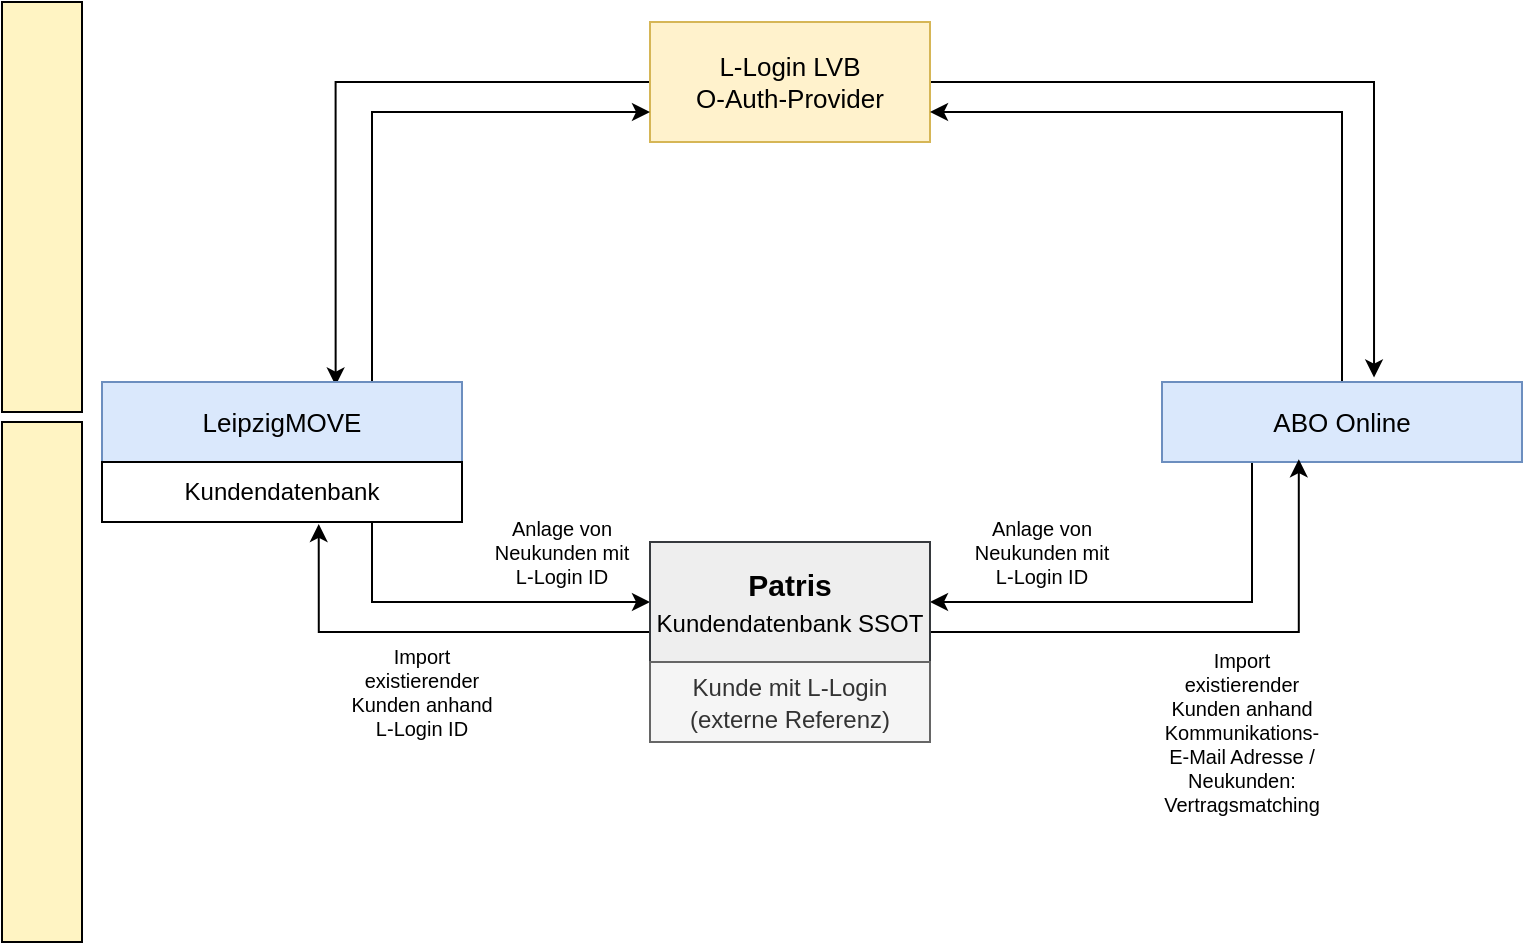 <mxfile version="15.9.1" type="github">
  <diagram id="EeyirNso1dYLTO-C0qxC" name="Page-1">
    <mxGraphModel dx="1038" dy="547" grid="1" gridSize="10" guides="1" tooltips="1" connect="1" arrows="1" fold="1" page="1" pageScale="1" pageWidth="827" pageHeight="1169" math="0" shadow="0">
      <root>
        <mxCell id="0" />
        <mxCell id="1" parent="0" />
        <mxCell id="Y7aPhmPHgT-9Uyq_Rb3S-28" style="edgeStyle=orthogonalEdgeStyle;rounded=0;orthogonalLoop=1;jettySize=auto;html=1;exitX=1;exitY=0.5;exitDx=0;exitDy=0;entryX=0.589;entryY=-0.055;entryDx=0;entryDy=0;entryPerimeter=0;fontSize=10;" edge="1" parent="1" source="Y7aPhmPHgT-9Uyq_Rb3S-1" target="Y7aPhmPHgT-9Uyq_Rb3S-3">
          <mxGeometry relative="1" as="geometry" />
        </mxCell>
        <mxCell id="Y7aPhmPHgT-9Uyq_Rb3S-32" style="edgeStyle=orthogonalEdgeStyle;rounded=0;orthogonalLoop=1;jettySize=auto;html=1;exitX=0;exitY=0.5;exitDx=0;exitDy=0;entryX=0.649;entryY=0.045;entryDx=0;entryDy=0;fontSize=10;entryPerimeter=0;" edge="1" parent="1" source="Y7aPhmPHgT-9Uyq_Rb3S-1" target="Y7aPhmPHgT-9Uyq_Rb3S-2">
          <mxGeometry relative="1" as="geometry">
            <mxPoint x="117.04" y="220.15" as="targetPoint" />
          </mxGeometry>
        </mxCell>
        <mxCell id="Y7aPhmPHgT-9Uyq_Rb3S-1" value="L-Login LVB&lt;br&gt;O-Auth-Provider" style="rounded=0;whiteSpace=wrap;html=1;fillColor=#fff2cc;strokeColor=#d6b656;fontSize=13;" vertex="1" parent="1">
          <mxGeometry x="344" y="30" width="140" height="60" as="geometry" />
        </mxCell>
        <mxCell id="Y7aPhmPHgT-9Uyq_Rb3S-27" style="edgeStyle=orthogonalEdgeStyle;rounded=0;orthogonalLoop=1;jettySize=auto;html=1;exitX=0.75;exitY=0;exitDx=0;exitDy=0;entryX=0;entryY=0.75;entryDx=0;entryDy=0;fontSize=10;" edge="1" parent="1" source="Y7aPhmPHgT-9Uyq_Rb3S-2" target="Y7aPhmPHgT-9Uyq_Rb3S-1">
          <mxGeometry relative="1" as="geometry" />
        </mxCell>
        <mxCell id="Y7aPhmPHgT-9Uyq_Rb3S-2" value="LeipzigMOVE" style="rounded=0;whiteSpace=wrap;html=1;fillColor=#dae8fc;strokeColor=#6c8ebf;fontSize=13;" vertex="1" parent="1">
          <mxGeometry x="70" y="210" width="180" height="40" as="geometry" />
        </mxCell>
        <mxCell id="Y7aPhmPHgT-9Uyq_Rb3S-22" style="edgeStyle=orthogonalEdgeStyle;rounded=0;orthogonalLoop=1;jettySize=auto;html=1;exitX=0.25;exitY=1;exitDx=0;exitDy=0;entryX=1;entryY=0.5;entryDx=0;entryDy=0;fontSize=10;" edge="1" parent="1" source="Y7aPhmPHgT-9Uyq_Rb3S-3" target="Y7aPhmPHgT-9Uyq_Rb3S-7">
          <mxGeometry relative="1" as="geometry" />
        </mxCell>
        <mxCell id="Y7aPhmPHgT-9Uyq_Rb3S-29" style="edgeStyle=orthogonalEdgeStyle;rounded=0;orthogonalLoop=1;jettySize=auto;html=1;exitX=0.5;exitY=0;exitDx=0;exitDy=0;entryX=1;entryY=0.75;entryDx=0;entryDy=0;fontSize=10;" edge="1" parent="1" source="Y7aPhmPHgT-9Uyq_Rb3S-3" target="Y7aPhmPHgT-9Uyq_Rb3S-1">
          <mxGeometry relative="1" as="geometry" />
        </mxCell>
        <mxCell id="Y7aPhmPHgT-9Uyq_Rb3S-3" value="ABO Online" style="rounded=0;whiteSpace=wrap;html=1;fillColor=#dae8fc;strokeColor=#6c8ebf;fontSize=13;" vertex="1" parent="1">
          <mxGeometry x="600" y="210" width="180" height="40" as="geometry" />
        </mxCell>
        <mxCell id="Y7aPhmPHgT-9Uyq_Rb3S-8" style="edgeStyle=orthogonalEdgeStyle;rounded=0;orthogonalLoop=1;jettySize=auto;html=1;exitX=0.75;exitY=1;exitDx=0;exitDy=0;entryX=0;entryY=0.5;entryDx=0;entryDy=0;fontSize=13;strokeColor=none;" edge="1" parent="1" source="Y7aPhmPHgT-9Uyq_Rb3S-6" target="Y7aPhmPHgT-9Uyq_Rb3S-7">
          <mxGeometry relative="1" as="geometry" />
        </mxCell>
        <mxCell id="Y7aPhmPHgT-9Uyq_Rb3S-9" style="edgeStyle=orthogonalEdgeStyle;rounded=0;orthogonalLoop=1;jettySize=auto;html=1;exitX=0.75;exitY=1;exitDx=0;exitDy=0;entryX=0;entryY=0.5;entryDx=0;entryDy=0;fontSize=13;" edge="1" parent="1" source="Y7aPhmPHgT-9Uyq_Rb3S-6" target="Y7aPhmPHgT-9Uyq_Rb3S-7">
          <mxGeometry relative="1" as="geometry" />
        </mxCell>
        <mxCell id="Y7aPhmPHgT-9Uyq_Rb3S-6" value="Kundendatenbank" style="rounded=0;whiteSpace=wrap;html=1;fontSize=12;" vertex="1" parent="1">
          <mxGeometry x="70" y="250" width="180" height="30" as="geometry" />
        </mxCell>
        <mxCell id="Y7aPhmPHgT-9Uyq_Rb3S-10" style="edgeStyle=orthogonalEdgeStyle;rounded=0;orthogonalLoop=1;jettySize=auto;html=1;exitX=0;exitY=0.75;exitDx=0;exitDy=0;entryX=0.602;entryY=1.033;entryDx=0;entryDy=0;entryPerimeter=0;fontSize=13;" edge="1" parent="1" source="Y7aPhmPHgT-9Uyq_Rb3S-7" target="Y7aPhmPHgT-9Uyq_Rb3S-6">
          <mxGeometry relative="1" as="geometry" />
        </mxCell>
        <mxCell id="Y7aPhmPHgT-9Uyq_Rb3S-23" style="edgeStyle=orthogonalEdgeStyle;rounded=0;orthogonalLoop=1;jettySize=auto;html=1;exitX=1;exitY=0.75;exitDx=0;exitDy=0;entryX=0.38;entryY=0.965;entryDx=0;entryDy=0;entryPerimeter=0;fontSize=10;" edge="1" parent="1" source="Y7aPhmPHgT-9Uyq_Rb3S-7" target="Y7aPhmPHgT-9Uyq_Rb3S-3">
          <mxGeometry relative="1" as="geometry" />
        </mxCell>
        <mxCell id="Y7aPhmPHgT-9Uyq_Rb3S-7" value="&lt;font style=&quot;font-size: 12px&quot;&gt;&lt;span style=&quot;font-size: 15px&quot;&gt;&lt;b&gt;Patris&lt;br&gt;&lt;/b&gt;&lt;/span&gt;&lt;/font&gt;&lt;span style=&quot;font-size: 12px&quot;&gt;Kundendatenbank SSOT&lt;br&gt;&lt;/span&gt;" style="rounded=0;whiteSpace=wrap;html=1;fontSize=15;fillColor=#eeeeee;strokeColor=#36393d;" vertex="1" parent="1">
          <mxGeometry x="344" y="290" width="140" height="60" as="geometry" />
        </mxCell>
        <mxCell id="Y7aPhmPHgT-9Uyq_Rb3S-13" value="Import existierender Kunden anhand L-Login ID" style="text;html=1;strokeColor=none;fillColor=none;align=center;verticalAlign=middle;whiteSpace=wrap;rounded=0;fontSize=10;" vertex="1" parent="1">
          <mxGeometry x="190" y="320" width="80" height="90" as="geometry" />
        </mxCell>
        <mxCell id="Y7aPhmPHgT-9Uyq_Rb3S-16" value="&lt;span style=&quot;font-size: 12px&quot;&gt;Kunde mit L-Login (externe Referenz)&lt;/span&gt;" style="rounded=0;whiteSpace=wrap;html=1;fontSize=13;fillColor=#f5f5f5;strokeColor=#666666;fontColor=#333333;" vertex="1" parent="1">
          <mxGeometry x="344" y="350" width="140" height="40" as="geometry" />
        </mxCell>
        <mxCell id="Y7aPhmPHgT-9Uyq_Rb3S-21" value="Import existierender Kunden anhand Kommunikations-E-Mail Adresse / Neukunden: Vertragsmatching" style="text;html=1;strokeColor=none;fillColor=none;align=center;verticalAlign=middle;whiteSpace=wrap;rounded=0;fontSize=10;" vertex="1" parent="1">
          <mxGeometry x="600" y="340" width="80" height="90" as="geometry" />
        </mxCell>
        <mxCell id="Y7aPhmPHgT-9Uyq_Rb3S-24" value="Anlage von Neukunden mit L-Login ID" style="text;html=1;strokeColor=none;fillColor=none;align=center;verticalAlign=middle;whiteSpace=wrap;rounded=0;fontSize=10;" vertex="1" parent="1">
          <mxGeometry x="260" y="250" width="80" height="90" as="geometry" />
        </mxCell>
        <mxCell id="Y7aPhmPHgT-9Uyq_Rb3S-25" value="Anlage von Neukunden mit L-Login ID" style="text;html=1;strokeColor=none;fillColor=none;align=center;verticalAlign=middle;whiteSpace=wrap;rounded=0;fontSize=10;" vertex="1" parent="1">
          <mxGeometry x="500" y="250" width="80" height="90" as="geometry" />
        </mxCell>
        <mxCell id="Y7aPhmPHgT-9Uyq_Rb3S-33" value="" style="rounded=0;whiteSpace=wrap;html=1;fontSize=10;fillColor=#FFF4C3;rotation=-90;labelBorderColor=none;horizontal=1;" vertex="1" parent="1">
          <mxGeometry x="-62.5" y="102.5" width="205" height="40" as="geometry" />
        </mxCell>
        <mxCell id="Y7aPhmPHgT-9Uyq_Rb3S-34" value="" style="rounded=0;whiteSpace=wrap;html=1;fontSize=10;fillColor=#FFF4C3;rotation=-90;" vertex="1" parent="1">
          <mxGeometry x="-90" y="340" width="260" height="40" as="geometry" />
        </mxCell>
      </root>
    </mxGraphModel>
  </diagram>
</mxfile>
